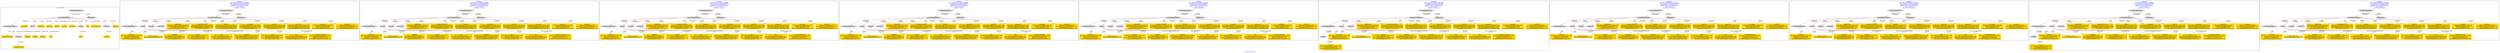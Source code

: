 digraph n0 {
fontcolor="blue"
remincross="true"
label="s04-ima-artworks.xml"
subgraph cluster_0 {
label="1-correct model"
n2[style="filled",color="white",fillcolor="lightgray",label="CulturalHeritageObject1"];
n3[shape="plaintext",style="filled",fillcolor="gold",label="relatedArtworksTitle"];
n4[style="filled",color="white",fillcolor="lightgray",label="Document2"];
n5[style="filled",color="white",fillcolor="lightgray",label="CulturalHeritageObject2"];
n6[shape="plaintext",style="filled",fillcolor="gold",label="creationDate"];
n7[style="filled",color="white",fillcolor="lightgray",label="Person1"];
n8[shape="plaintext",style="filled",fillcolor="gold",label="galleryLabel"];
n9[shape="plaintext",style="filled",fillcolor="gold",label="dimensions"];
n10[shape="plaintext",style="filled",fillcolor="gold",label="materials"];
n11[shape="plaintext",style="filled",fillcolor="gold",label="creditLine"];
n12[shape="plaintext",style="filled",fillcolor="gold",label="provenance"];
n13[style="filled",color="white",fillcolor="lightgray",label="Concept2"];
n14[shape="plaintext",style="filled",fillcolor="gold",label="title"];
n15[shape="plaintext",style="filled",fillcolor="gold",label="accessionNumber"];
n16[style="filled",color="white",fillcolor="lightgray",label="Document3"];
n17[shape="plaintext",style="filled",fillcolor="gold",label="nationality"];
n18[shape="plaintext",style="filled",fillcolor="gold",label="birthDate"];
n19[shape="plaintext",style="filled",fillcolor="gold",label="deathDate"];
n20[shape="plaintext",style="filled",fillcolor="gold",label="artist"];
n21[style="filled",color="white",fillcolor="lightgray",label="EuropeanaAggregation2"];
n22[style="filled",color="white",fillcolor="lightgray",label="WebResource2"];
n23[shape="plaintext",style="filled",fillcolor="gold",label="imageURL"];
n24[shape="plaintext",style="filled",fillcolor="gold",label="values"];
n25[shape="plaintext",style="filled",fillcolor="gold",label="relatedArtworksURL"];
n26[shape="plaintext",style="filled",fillcolor="gold",label="sourceURL"];
}
subgraph cluster_1 {
label="candidate 0\nlink coherence:0.9130434782608695\nnode coherence:0.9130434782608695\nconfidence:0.5011034796732275\nmapping score:0.5792254565662677\ncost:121.97379\n-precision:0.7-recall:0.67"
n28[style="filled",color="white",fillcolor="lightgray",label="CulturalHeritageObject1"];
n29[style="filled",color="white",fillcolor="lightgray",label="CulturalHeritageObject2"];
n30[style="filled",color="white",fillcolor="lightgray",label="Person2"];
n31[style="filled",color="white",fillcolor="lightgray",label="Concept1"];
n32[style="filled",color="white",fillcolor="lightgray",label="Document1"];
n33[style="filled",color="white",fillcolor="lightgray",label="EuropeanaAggregation1"];
n34[style="filled",color="white",fillcolor="lightgray",label="WebResource1"];
n35[shape="plaintext",style="filled",fillcolor="gold",label="title\n[Document,classLink,0.357]\n[Document,columnSubClassOfLink,0.338]\n[CulturalHeritageObject,description,0.173]\n[CulturalHeritageObject,title,0.132]"];
n36[shape="plaintext",style="filled",fillcolor="gold",label="deathDate\n[Person,dateOfDeath,0.495]\n[CulturalHeritageObject,created,0.342]\n[Person,biographicalInformation,0.115]\n[Person,dateOfBirth,0.047]"];
n37[shape="plaintext",style="filled",fillcolor="gold",label="values\n[CulturalHeritageObject,description,0.365]\n[Concept,prefLabel,0.246]\n[Document,columnSubClassOfLink,0.206]\n[Document,classLink,0.183]"];
n38[shape="plaintext",style="filled",fillcolor="gold",label="galleryLabel\n[CulturalHeritageObject,description,0.572]\n[Person,biographicalInformation,0.334]\n[Document,classLink,0.057]\n[CulturalHeritageObject,title,0.038]"];
n39[shape="plaintext",style="filled",fillcolor="gold",label="imageURL\n[WebResource,classLink,0.95]\n[Document,columnSubClassOfLink,0.032]\n[Document,classLink,0.017]\n[CulturalHeritageObject,provenance,0.001]"];
n40[shape="plaintext",style="filled",fillcolor="gold",label="relatedArtworksTitle\n[Document,columnSubClassOfLink,0.693]\n[CulturalHeritageObject,provenance,0.104]\n[CulturalHeritageObject,description,0.104]\n[Document,classLink,0.1]"];
n41[shape="plaintext",style="filled",fillcolor="gold",label="materials\n[CulturalHeritageObject,medium,0.875]\n[CulturalHeritageObject,description,0.119]\n[Person,biographicalInformation,0.006]\n[Document,columnSubClassOfLink,0.0]"];
n42[shape="plaintext",style="filled",fillcolor="gold",label="birthDate\n[CulturalHeritageObject,created,0.427]\n[Person,dateOfBirth,0.41]\n[CulturalHeritageObject,description,0.105]\n[Person,dateOfDeath,0.057]"];
n43[shape="plaintext",style="filled",fillcolor="gold",label="sourceURL\n[Document,columnSubClassOfLink,0.609]\n[Document,classLink,0.328]\n[WebResource,classLink,0.05]\n[CulturalHeritageObject,title,0.013]"];
n44[shape="plaintext",style="filled",fillcolor="gold",label="creationDate\n[CulturalHeritageObject,created,0.466]\n[CulturalHeritageObject,description,0.223]\n[Person,biographicalInformation,0.184]\n[Person,dateOfDeath,0.127]"];
n45[shape="plaintext",style="filled",fillcolor="gold",label="creditLine\n[CulturalHeritageObject,provenance,0.66]\n[CulturalHeritageObject,description,0.183]\n[Document,columnSubClassOfLink,0.08]\n[Document,classLink,0.077]"];
n46[shape="plaintext",style="filled",fillcolor="gold",label="provenance\n[CulturalHeritageObject,provenance,0.373]\n[CulturalHeritageObject,description,0.305]\n[Person,biographicalInformation,0.228]\n[CulturalHeritageObject,rightsHolder,0.094]"];
n47[shape="plaintext",style="filled",fillcolor="gold",label="artist\n[Document,classLink,0.334]\n[Document,columnSubClassOfLink,0.323]\n[Person,nameOfThePerson,0.246]\n[CulturalHeritageObject,title,0.097]"];
n48[shape="plaintext",style="filled",fillcolor="gold",label="nationality\n[Person,countryAssociatedWithThePerson,0.729]\n[CulturalHeritageObject,provenance,0.113]\n[CulturalHeritageObject,description,0.095]\n[Person,biographicalInformation,0.062]"];
n49[shape="plaintext",style="filled",fillcolor="gold",label="accessionNumber\n[CulturalHeritageObject,extent,1.0]"];
n50[shape="plaintext",style="filled",fillcolor="gold",label="dimensions\n[CulturalHeritageObject,extent,0.89]\n[Person,dateOfDeath,0.063]\n[Person,dateOfBirth,0.04]\n[CulturalHeritageObject,description,0.007]"];
n51[shape="plaintext",style="filled",fillcolor="gold",label="relatedArtworksURL\n[Document,columnSubClassOfLink,0.668]\n[Document,classLink,0.273]\n[WebResource,classLink,0.044]\n[CulturalHeritageObject,provenance,0.016]"];
}
subgraph cluster_2 {
label="candidate 1\nlink coherence:0.9130434782608695\nnode coherence:0.9130434782608695\nconfidence:0.5011034796732275\nmapping score:0.5792254565662677\ncost:121.97379\n-precision:0.7-recall:0.67"
n53[style="filled",color="white",fillcolor="lightgray",label="CulturalHeritageObject1"];
n54[style="filled",color="white",fillcolor="lightgray",label="CulturalHeritageObject2"];
n55[style="filled",color="white",fillcolor="lightgray",label="Person2"];
n56[style="filled",color="white",fillcolor="lightgray",label="Concept2"];
n57[style="filled",color="white",fillcolor="lightgray",label="Document1"];
n58[style="filled",color="white",fillcolor="lightgray",label="EuropeanaAggregation1"];
n59[style="filled",color="white",fillcolor="lightgray",label="WebResource1"];
n60[shape="plaintext",style="filled",fillcolor="gold",label="values\n[CulturalHeritageObject,description,0.365]\n[Concept,prefLabel,0.246]\n[Document,columnSubClassOfLink,0.206]\n[Document,classLink,0.183]"];
n61[shape="plaintext",style="filled",fillcolor="gold",label="title\n[Document,classLink,0.357]\n[Document,columnSubClassOfLink,0.338]\n[CulturalHeritageObject,description,0.173]\n[CulturalHeritageObject,title,0.132]"];
n62[shape="plaintext",style="filled",fillcolor="gold",label="deathDate\n[Person,dateOfDeath,0.495]\n[CulturalHeritageObject,created,0.342]\n[Person,biographicalInformation,0.115]\n[Person,dateOfBirth,0.047]"];
n63[shape="plaintext",style="filled",fillcolor="gold",label="galleryLabel\n[CulturalHeritageObject,description,0.572]\n[Person,biographicalInformation,0.334]\n[Document,classLink,0.057]\n[CulturalHeritageObject,title,0.038]"];
n64[shape="plaintext",style="filled",fillcolor="gold",label="imageURL\n[WebResource,classLink,0.95]\n[Document,columnSubClassOfLink,0.032]\n[Document,classLink,0.017]\n[CulturalHeritageObject,provenance,0.001]"];
n65[shape="plaintext",style="filled",fillcolor="gold",label="relatedArtworksTitle\n[Document,columnSubClassOfLink,0.693]\n[CulturalHeritageObject,provenance,0.104]\n[CulturalHeritageObject,description,0.104]\n[Document,classLink,0.1]"];
n66[shape="plaintext",style="filled",fillcolor="gold",label="materials\n[CulturalHeritageObject,medium,0.875]\n[CulturalHeritageObject,description,0.119]\n[Person,biographicalInformation,0.006]\n[Document,columnSubClassOfLink,0.0]"];
n67[shape="plaintext",style="filled",fillcolor="gold",label="birthDate\n[CulturalHeritageObject,created,0.427]\n[Person,dateOfBirth,0.41]\n[CulturalHeritageObject,description,0.105]\n[Person,dateOfDeath,0.057]"];
n68[shape="plaintext",style="filled",fillcolor="gold",label="sourceURL\n[Document,columnSubClassOfLink,0.609]\n[Document,classLink,0.328]\n[WebResource,classLink,0.05]\n[CulturalHeritageObject,title,0.013]"];
n69[shape="plaintext",style="filled",fillcolor="gold",label="creationDate\n[CulturalHeritageObject,created,0.466]\n[CulturalHeritageObject,description,0.223]\n[Person,biographicalInformation,0.184]\n[Person,dateOfDeath,0.127]"];
n70[shape="plaintext",style="filled",fillcolor="gold",label="creditLine\n[CulturalHeritageObject,provenance,0.66]\n[CulturalHeritageObject,description,0.183]\n[Document,columnSubClassOfLink,0.08]\n[Document,classLink,0.077]"];
n71[shape="plaintext",style="filled",fillcolor="gold",label="provenance\n[CulturalHeritageObject,provenance,0.373]\n[CulturalHeritageObject,description,0.305]\n[Person,biographicalInformation,0.228]\n[CulturalHeritageObject,rightsHolder,0.094]"];
n72[shape="plaintext",style="filled",fillcolor="gold",label="artist\n[Document,classLink,0.334]\n[Document,columnSubClassOfLink,0.323]\n[Person,nameOfThePerson,0.246]\n[CulturalHeritageObject,title,0.097]"];
n73[shape="plaintext",style="filled",fillcolor="gold",label="nationality\n[Person,countryAssociatedWithThePerson,0.729]\n[CulturalHeritageObject,provenance,0.113]\n[CulturalHeritageObject,description,0.095]\n[Person,biographicalInformation,0.062]"];
n74[shape="plaintext",style="filled",fillcolor="gold",label="accessionNumber\n[CulturalHeritageObject,extent,1.0]"];
n75[shape="plaintext",style="filled",fillcolor="gold",label="dimensions\n[CulturalHeritageObject,extent,0.89]\n[Person,dateOfDeath,0.063]\n[Person,dateOfBirth,0.04]\n[CulturalHeritageObject,description,0.007]"];
n76[shape="plaintext",style="filled",fillcolor="gold",label="relatedArtworksURL\n[Document,columnSubClassOfLink,0.668]\n[Document,classLink,0.273]\n[WebResource,classLink,0.044]\n[CulturalHeritageObject,provenance,0.016]"];
}
subgraph cluster_3 {
label="candidate 2\nlink coherence:0.9130434782608695\nnode coherence:0.9130434782608695\nconfidence:0.5011034796732275\nmapping score:0.5792254565662677\ncost:121.97403\n-precision:0.7-recall:0.67"
n78[style="filled",color="white",fillcolor="lightgray",label="CulturalHeritageObject1"];
n79[style="filled",color="white",fillcolor="lightgray",label="CulturalHeritageObject2"];
n80[style="filled",color="white",fillcolor="lightgray",label="Person2"];
n81[style="filled",color="white",fillcolor="lightgray",label="Concept1"];
n82[style="filled",color="white",fillcolor="lightgray",label="Document1"];
n83[style="filled",color="white",fillcolor="lightgray",label="EuropeanaAggregation1"];
n84[style="filled",color="white",fillcolor="lightgray",label="WebResource2"];
n85[shape="plaintext",style="filled",fillcolor="gold",label="title\n[Document,classLink,0.357]\n[Document,columnSubClassOfLink,0.338]\n[CulturalHeritageObject,description,0.173]\n[CulturalHeritageObject,title,0.132]"];
n86[shape="plaintext",style="filled",fillcolor="gold",label="deathDate\n[Person,dateOfDeath,0.495]\n[CulturalHeritageObject,created,0.342]\n[Person,biographicalInformation,0.115]\n[Person,dateOfBirth,0.047]"];
n87[shape="plaintext",style="filled",fillcolor="gold",label="values\n[CulturalHeritageObject,description,0.365]\n[Concept,prefLabel,0.246]\n[Document,columnSubClassOfLink,0.206]\n[Document,classLink,0.183]"];
n88[shape="plaintext",style="filled",fillcolor="gold",label="galleryLabel\n[CulturalHeritageObject,description,0.572]\n[Person,biographicalInformation,0.334]\n[Document,classLink,0.057]\n[CulturalHeritageObject,title,0.038]"];
n89[shape="plaintext",style="filled",fillcolor="gold",label="relatedArtworksTitle\n[Document,columnSubClassOfLink,0.693]\n[CulturalHeritageObject,provenance,0.104]\n[CulturalHeritageObject,description,0.104]\n[Document,classLink,0.1]"];
n90[shape="plaintext",style="filled",fillcolor="gold",label="materials\n[CulturalHeritageObject,medium,0.875]\n[CulturalHeritageObject,description,0.119]\n[Person,biographicalInformation,0.006]\n[Document,columnSubClassOfLink,0.0]"];
n91[shape="plaintext",style="filled",fillcolor="gold",label="birthDate\n[CulturalHeritageObject,created,0.427]\n[Person,dateOfBirth,0.41]\n[CulturalHeritageObject,description,0.105]\n[Person,dateOfDeath,0.057]"];
n92[shape="plaintext",style="filled",fillcolor="gold",label="sourceURL\n[Document,columnSubClassOfLink,0.609]\n[Document,classLink,0.328]\n[WebResource,classLink,0.05]\n[CulturalHeritageObject,title,0.013]"];
n93[shape="plaintext",style="filled",fillcolor="gold",label="creationDate\n[CulturalHeritageObject,created,0.466]\n[CulturalHeritageObject,description,0.223]\n[Person,biographicalInformation,0.184]\n[Person,dateOfDeath,0.127]"];
n94[shape="plaintext",style="filled",fillcolor="gold",label="creditLine\n[CulturalHeritageObject,provenance,0.66]\n[CulturalHeritageObject,description,0.183]\n[Document,columnSubClassOfLink,0.08]\n[Document,classLink,0.077]"];
n95[shape="plaintext",style="filled",fillcolor="gold",label="provenance\n[CulturalHeritageObject,provenance,0.373]\n[CulturalHeritageObject,description,0.305]\n[Person,biographicalInformation,0.228]\n[CulturalHeritageObject,rightsHolder,0.094]"];
n96[shape="plaintext",style="filled",fillcolor="gold",label="artist\n[Document,classLink,0.334]\n[Document,columnSubClassOfLink,0.323]\n[Person,nameOfThePerson,0.246]\n[CulturalHeritageObject,title,0.097]"];
n97[shape="plaintext",style="filled",fillcolor="gold",label="nationality\n[Person,countryAssociatedWithThePerson,0.729]\n[CulturalHeritageObject,provenance,0.113]\n[CulturalHeritageObject,description,0.095]\n[Person,biographicalInformation,0.062]"];
n98[shape="plaintext",style="filled",fillcolor="gold",label="imageURL\n[WebResource,classLink,0.95]\n[Document,columnSubClassOfLink,0.032]\n[Document,classLink,0.017]\n[CulturalHeritageObject,provenance,0.001]"];
n99[shape="plaintext",style="filled",fillcolor="gold",label="accessionNumber\n[CulturalHeritageObject,extent,1.0]"];
n100[shape="plaintext",style="filled",fillcolor="gold",label="dimensions\n[CulturalHeritageObject,extent,0.89]\n[Person,dateOfDeath,0.063]\n[Person,dateOfBirth,0.04]\n[CulturalHeritageObject,description,0.007]"];
n101[shape="plaintext",style="filled",fillcolor="gold",label="relatedArtworksURL\n[Document,columnSubClassOfLink,0.668]\n[Document,classLink,0.273]\n[WebResource,classLink,0.044]\n[CulturalHeritageObject,provenance,0.016]"];
}
subgraph cluster_4 {
label="candidate 3\nlink coherence:0.9130434782608695\nnode coherence:0.9130434782608695\nconfidence:0.5011034796732275\nmapping score:0.5792254565662677\ncost:121.97403\n-precision:0.7-recall:0.67"
n103[style="filled",color="white",fillcolor="lightgray",label="CulturalHeritageObject1"];
n104[style="filled",color="white",fillcolor="lightgray",label="CulturalHeritageObject2"];
n105[style="filled",color="white",fillcolor="lightgray",label="Person2"];
n106[style="filled",color="white",fillcolor="lightgray",label="Concept2"];
n107[style="filled",color="white",fillcolor="lightgray",label="Document1"];
n108[style="filled",color="white",fillcolor="lightgray",label="EuropeanaAggregation1"];
n109[style="filled",color="white",fillcolor="lightgray",label="WebResource2"];
n110[shape="plaintext",style="filled",fillcolor="gold",label="values\n[CulturalHeritageObject,description,0.365]\n[Concept,prefLabel,0.246]\n[Document,columnSubClassOfLink,0.206]\n[Document,classLink,0.183]"];
n111[shape="plaintext",style="filled",fillcolor="gold",label="title\n[Document,classLink,0.357]\n[Document,columnSubClassOfLink,0.338]\n[CulturalHeritageObject,description,0.173]\n[CulturalHeritageObject,title,0.132]"];
n112[shape="plaintext",style="filled",fillcolor="gold",label="deathDate\n[Person,dateOfDeath,0.495]\n[CulturalHeritageObject,created,0.342]\n[Person,biographicalInformation,0.115]\n[Person,dateOfBirth,0.047]"];
n113[shape="plaintext",style="filled",fillcolor="gold",label="galleryLabel\n[CulturalHeritageObject,description,0.572]\n[Person,biographicalInformation,0.334]\n[Document,classLink,0.057]\n[CulturalHeritageObject,title,0.038]"];
n114[shape="plaintext",style="filled",fillcolor="gold",label="relatedArtworksTitle\n[Document,columnSubClassOfLink,0.693]\n[CulturalHeritageObject,provenance,0.104]\n[CulturalHeritageObject,description,0.104]\n[Document,classLink,0.1]"];
n115[shape="plaintext",style="filled",fillcolor="gold",label="materials\n[CulturalHeritageObject,medium,0.875]\n[CulturalHeritageObject,description,0.119]\n[Person,biographicalInformation,0.006]\n[Document,columnSubClassOfLink,0.0]"];
n116[shape="plaintext",style="filled",fillcolor="gold",label="birthDate\n[CulturalHeritageObject,created,0.427]\n[Person,dateOfBirth,0.41]\n[CulturalHeritageObject,description,0.105]\n[Person,dateOfDeath,0.057]"];
n117[shape="plaintext",style="filled",fillcolor="gold",label="sourceURL\n[Document,columnSubClassOfLink,0.609]\n[Document,classLink,0.328]\n[WebResource,classLink,0.05]\n[CulturalHeritageObject,title,0.013]"];
n118[shape="plaintext",style="filled",fillcolor="gold",label="creationDate\n[CulturalHeritageObject,created,0.466]\n[CulturalHeritageObject,description,0.223]\n[Person,biographicalInformation,0.184]\n[Person,dateOfDeath,0.127]"];
n119[shape="plaintext",style="filled",fillcolor="gold",label="creditLine\n[CulturalHeritageObject,provenance,0.66]\n[CulturalHeritageObject,description,0.183]\n[Document,columnSubClassOfLink,0.08]\n[Document,classLink,0.077]"];
n120[shape="plaintext",style="filled",fillcolor="gold",label="provenance\n[CulturalHeritageObject,provenance,0.373]\n[CulturalHeritageObject,description,0.305]\n[Person,biographicalInformation,0.228]\n[CulturalHeritageObject,rightsHolder,0.094]"];
n121[shape="plaintext",style="filled",fillcolor="gold",label="artist\n[Document,classLink,0.334]\n[Document,columnSubClassOfLink,0.323]\n[Person,nameOfThePerson,0.246]\n[CulturalHeritageObject,title,0.097]"];
n122[shape="plaintext",style="filled",fillcolor="gold",label="nationality\n[Person,countryAssociatedWithThePerson,0.729]\n[CulturalHeritageObject,provenance,0.113]\n[CulturalHeritageObject,description,0.095]\n[Person,biographicalInformation,0.062]"];
n123[shape="plaintext",style="filled",fillcolor="gold",label="imageURL\n[WebResource,classLink,0.95]\n[Document,columnSubClassOfLink,0.032]\n[Document,classLink,0.017]\n[CulturalHeritageObject,provenance,0.001]"];
n124[shape="plaintext",style="filled",fillcolor="gold",label="accessionNumber\n[CulturalHeritageObject,extent,1.0]"];
n125[shape="plaintext",style="filled",fillcolor="gold",label="dimensions\n[CulturalHeritageObject,extent,0.89]\n[Person,dateOfDeath,0.063]\n[Person,dateOfBirth,0.04]\n[CulturalHeritageObject,description,0.007]"];
n126[shape="plaintext",style="filled",fillcolor="gold",label="relatedArtworksURL\n[Document,columnSubClassOfLink,0.668]\n[Document,classLink,0.273]\n[WebResource,classLink,0.044]\n[CulturalHeritageObject,provenance,0.016]"];
}
subgraph cluster_5 {
label="candidate 4\nlink coherence:0.8695652173913043\nnode coherence:0.9130434782608695\nconfidence:0.5011034796732275\nmapping score:0.5792254565662677\ncost:121.96786\n-precision:0.65-recall:0.62"
n128[style="filled",color="white",fillcolor="lightgray",label="CulturalHeritageObject1"];
n129[style="filled",color="white",fillcolor="lightgray",label="CulturalHeritageObject2"];
n130[style="filled",color="white",fillcolor="lightgray",label="Person1"];
n131[style="filled",color="white",fillcolor="lightgray",label="Concept1"];
n132[style="filled",color="white",fillcolor="lightgray",label="Document1"];
n133[style="filled",color="white",fillcolor="lightgray",label="EuropeanaAggregation1"];
n134[style="filled",color="white",fillcolor="lightgray",label="WebResource1"];
n135[shape="plaintext",style="filled",fillcolor="gold",label="title\n[Document,classLink,0.357]\n[Document,columnSubClassOfLink,0.338]\n[CulturalHeritageObject,description,0.173]\n[CulturalHeritageObject,title,0.132]"];
n136[shape="plaintext",style="filled",fillcolor="gold",label="values\n[CulturalHeritageObject,description,0.365]\n[Concept,prefLabel,0.246]\n[Document,columnSubClassOfLink,0.206]\n[Document,classLink,0.183]"];
n137[shape="plaintext",style="filled",fillcolor="gold",label="birthDate\n[CulturalHeritageObject,created,0.427]\n[Person,dateOfBirth,0.41]\n[CulturalHeritageObject,description,0.105]\n[Person,dateOfDeath,0.057]"];
n138[shape="plaintext",style="filled",fillcolor="gold",label="deathDate\n[Person,dateOfDeath,0.495]\n[CulturalHeritageObject,created,0.342]\n[Person,biographicalInformation,0.115]\n[Person,dateOfBirth,0.047]"];
n139[shape="plaintext",style="filled",fillcolor="gold",label="galleryLabel\n[CulturalHeritageObject,description,0.572]\n[Person,biographicalInformation,0.334]\n[Document,classLink,0.057]\n[CulturalHeritageObject,title,0.038]"];
n140[shape="plaintext",style="filled",fillcolor="gold",label="nationality\n[Person,countryAssociatedWithThePerson,0.729]\n[CulturalHeritageObject,provenance,0.113]\n[CulturalHeritageObject,description,0.095]\n[Person,biographicalInformation,0.062]"];
n141[shape="plaintext",style="filled",fillcolor="gold",label="imageURL\n[WebResource,classLink,0.95]\n[Document,columnSubClassOfLink,0.032]\n[Document,classLink,0.017]\n[CulturalHeritageObject,provenance,0.001]"];
n142[shape="plaintext",style="filled",fillcolor="gold",label="relatedArtworksTitle\n[Document,columnSubClassOfLink,0.693]\n[CulturalHeritageObject,provenance,0.104]\n[CulturalHeritageObject,description,0.104]\n[Document,classLink,0.1]"];
n143[shape="plaintext",style="filled",fillcolor="gold",label="materials\n[CulturalHeritageObject,medium,0.875]\n[CulturalHeritageObject,description,0.119]\n[Person,biographicalInformation,0.006]\n[Document,columnSubClassOfLink,0.0]"];
n144[shape="plaintext",style="filled",fillcolor="gold",label="artist\n[Document,classLink,0.334]\n[Document,columnSubClassOfLink,0.323]\n[Person,nameOfThePerson,0.246]\n[CulturalHeritageObject,title,0.097]"];
n145[shape="plaintext",style="filled",fillcolor="gold",label="sourceURL\n[Document,columnSubClassOfLink,0.609]\n[Document,classLink,0.328]\n[WebResource,classLink,0.05]\n[CulturalHeritageObject,title,0.013]"];
n146[shape="plaintext",style="filled",fillcolor="gold",label="creationDate\n[CulturalHeritageObject,created,0.466]\n[CulturalHeritageObject,description,0.223]\n[Person,biographicalInformation,0.184]\n[Person,dateOfDeath,0.127]"];
n147[shape="plaintext",style="filled",fillcolor="gold",label="creditLine\n[CulturalHeritageObject,provenance,0.66]\n[CulturalHeritageObject,description,0.183]\n[Document,columnSubClassOfLink,0.08]\n[Document,classLink,0.077]"];
n148[shape="plaintext",style="filled",fillcolor="gold",label="provenance\n[CulturalHeritageObject,provenance,0.373]\n[CulturalHeritageObject,description,0.305]\n[Person,biographicalInformation,0.228]\n[CulturalHeritageObject,rightsHolder,0.094]"];
n149[shape="plaintext",style="filled",fillcolor="gold",label="accessionNumber\n[CulturalHeritageObject,extent,1.0]"];
n150[shape="plaintext",style="filled",fillcolor="gold",label="dimensions\n[CulturalHeritageObject,extent,0.89]\n[Person,dateOfDeath,0.063]\n[Person,dateOfBirth,0.04]\n[CulturalHeritageObject,description,0.007]"];
n151[shape="plaintext",style="filled",fillcolor="gold",label="relatedArtworksURL\n[Document,columnSubClassOfLink,0.668]\n[Document,classLink,0.273]\n[WebResource,classLink,0.044]\n[CulturalHeritageObject,provenance,0.016]"];
}
subgraph cluster_6 {
label="candidate 5\nlink coherence:0.8695652173913043\nnode coherence:0.9130434782608695\nconfidence:0.5011034796732275\nmapping score:0.5792254565662677\ncost:121.96787\n-precision:0.65-recall:0.62"
n153[style="filled",color="white",fillcolor="lightgray",label="CulturalHeritageObject1"];
n154[style="filled",color="white",fillcolor="lightgray",label="CulturalHeritageObject2"];
n155[style="filled",color="white",fillcolor="lightgray",label="Person1"];
n156[style="filled",color="white",fillcolor="lightgray",label="Document1"];
n157[style="filled",color="white",fillcolor="lightgray",label="Concept1"];
n158[style="filled",color="white",fillcolor="lightgray",label="EuropeanaAggregation1"];
n159[style="filled",color="white",fillcolor="lightgray",label="WebResource1"];
n160[shape="plaintext",style="filled",fillcolor="gold",label="title\n[Document,classLink,0.357]\n[Document,columnSubClassOfLink,0.338]\n[CulturalHeritageObject,description,0.173]\n[CulturalHeritageObject,title,0.132]"];
n161[shape="plaintext",style="filled",fillcolor="gold",label="values\n[CulturalHeritageObject,description,0.365]\n[Concept,prefLabel,0.246]\n[Document,columnSubClassOfLink,0.206]\n[Document,classLink,0.183]"];
n162[shape="plaintext",style="filled",fillcolor="gold",label="birthDate\n[CulturalHeritageObject,created,0.427]\n[Person,dateOfBirth,0.41]\n[CulturalHeritageObject,description,0.105]\n[Person,dateOfDeath,0.057]"];
n163[shape="plaintext",style="filled",fillcolor="gold",label="deathDate\n[Person,dateOfDeath,0.495]\n[CulturalHeritageObject,created,0.342]\n[Person,biographicalInformation,0.115]\n[Person,dateOfBirth,0.047]"];
n164[shape="plaintext",style="filled",fillcolor="gold",label="galleryLabel\n[CulturalHeritageObject,description,0.572]\n[Person,biographicalInformation,0.334]\n[Document,classLink,0.057]\n[CulturalHeritageObject,title,0.038]"];
n165[shape="plaintext",style="filled",fillcolor="gold",label="nationality\n[Person,countryAssociatedWithThePerson,0.729]\n[CulturalHeritageObject,provenance,0.113]\n[CulturalHeritageObject,description,0.095]\n[Person,biographicalInformation,0.062]"];
n166[shape="plaintext",style="filled",fillcolor="gold",label="imageURL\n[WebResource,classLink,0.95]\n[Document,columnSubClassOfLink,0.032]\n[Document,classLink,0.017]\n[CulturalHeritageObject,provenance,0.001]"];
n167[shape="plaintext",style="filled",fillcolor="gold",label="relatedArtworksTitle\n[Document,columnSubClassOfLink,0.693]\n[CulturalHeritageObject,provenance,0.104]\n[CulturalHeritageObject,description,0.104]\n[Document,classLink,0.1]"];
n168[shape="plaintext",style="filled",fillcolor="gold",label="materials\n[CulturalHeritageObject,medium,0.875]\n[CulturalHeritageObject,description,0.119]\n[Person,biographicalInformation,0.006]\n[Document,columnSubClassOfLink,0.0]"];
n169[shape="plaintext",style="filled",fillcolor="gold",label="artist\n[Document,classLink,0.334]\n[Document,columnSubClassOfLink,0.323]\n[Person,nameOfThePerson,0.246]\n[CulturalHeritageObject,title,0.097]"];
n170[shape="plaintext",style="filled",fillcolor="gold",label="sourceURL\n[Document,columnSubClassOfLink,0.609]\n[Document,classLink,0.328]\n[WebResource,classLink,0.05]\n[CulturalHeritageObject,title,0.013]"];
n171[shape="plaintext",style="filled",fillcolor="gold",label="creationDate\n[CulturalHeritageObject,created,0.466]\n[CulturalHeritageObject,description,0.223]\n[Person,biographicalInformation,0.184]\n[Person,dateOfDeath,0.127]"];
n172[shape="plaintext",style="filled",fillcolor="gold",label="creditLine\n[CulturalHeritageObject,provenance,0.66]\n[CulturalHeritageObject,description,0.183]\n[Document,columnSubClassOfLink,0.08]\n[Document,classLink,0.077]"];
n173[shape="plaintext",style="filled",fillcolor="gold",label="provenance\n[CulturalHeritageObject,provenance,0.373]\n[CulturalHeritageObject,description,0.305]\n[Person,biographicalInformation,0.228]\n[CulturalHeritageObject,rightsHolder,0.094]"];
n174[shape="plaintext",style="filled",fillcolor="gold",label="accessionNumber\n[CulturalHeritageObject,extent,1.0]"];
n175[shape="plaintext",style="filled",fillcolor="gold",label="dimensions\n[CulturalHeritageObject,extent,0.89]\n[Person,dateOfDeath,0.063]\n[Person,dateOfBirth,0.04]\n[CulturalHeritageObject,description,0.007]"];
n176[shape="plaintext",style="filled",fillcolor="gold",label="relatedArtworksURL\n[Document,columnSubClassOfLink,0.668]\n[Document,classLink,0.273]\n[WebResource,classLink,0.044]\n[CulturalHeritageObject,provenance,0.016]"];
}
subgraph cluster_7 {
label="candidate 6\nlink coherence:0.8695652173913043\nnode coherence:0.9130434782608695\nconfidence:0.5011034796732275\nmapping score:0.5792254565662677\ncost:121.96787\n-precision:0.65-recall:0.62"
n178[style="filled",color="white",fillcolor="lightgray",label="CulturalHeritageObject1"];
n179[style="filled",color="white",fillcolor="lightgray",label="CulturalHeritageObject2"];
n180[style="filled",color="white",fillcolor="lightgray",label="Person1"];
n181[style="filled",color="white",fillcolor="lightgray",label="Concept2"];
n182[style="filled",color="white",fillcolor="lightgray",label="Document1"];
n183[style="filled",color="white",fillcolor="lightgray",label="EuropeanaAggregation1"];
n184[style="filled",color="white",fillcolor="lightgray",label="WebResource1"];
n185[shape="plaintext",style="filled",fillcolor="gold",label="values\n[CulturalHeritageObject,description,0.365]\n[Concept,prefLabel,0.246]\n[Document,columnSubClassOfLink,0.206]\n[Document,classLink,0.183]"];
n186[shape="plaintext",style="filled",fillcolor="gold",label="title\n[Document,classLink,0.357]\n[Document,columnSubClassOfLink,0.338]\n[CulturalHeritageObject,description,0.173]\n[CulturalHeritageObject,title,0.132]"];
n187[shape="plaintext",style="filled",fillcolor="gold",label="birthDate\n[CulturalHeritageObject,created,0.427]\n[Person,dateOfBirth,0.41]\n[CulturalHeritageObject,description,0.105]\n[Person,dateOfDeath,0.057]"];
n188[shape="plaintext",style="filled",fillcolor="gold",label="deathDate\n[Person,dateOfDeath,0.495]\n[CulturalHeritageObject,created,0.342]\n[Person,biographicalInformation,0.115]\n[Person,dateOfBirth,0.047]"];
n189[shape="plaintext",style="filled",fillcolor="gold",label="galleryLabel\n[CulturalHeritageObject,description,0.572]\n[Person,biographicalInformation,0.334]\n[Document,classLink,0.057]\n[CulturalHeritageObject,title,0.038]"];
n190[shape="plaintext",style="filled",fillcolor="gold",label="nationality\n[Person,countryAssociatedWithThePerson,0.729]\n[CulturalHeritageObject,provenance,0.113]\n[CulturalHeritageObject,description,0.095]\n[Person,biographicalInformation,0.062]"];
n191[shape="plaintext",style="filled",fillcolor="gold",label="imageURL\n[WebResource,classLink,0.95]\n[Document,columnSubClassOfLink,0.032]\n[Document,classLink,0.017]\n[CulturalHeritageObject,provenance,0.001]"];
n192[shape="plaintext",style="filled",fillcolor="gold",label="relatedArtworksTitle\n[Document,columnSubClassOfLink,0.693]\n[CulturalHeritageObject,provenance,0.104]\n[CulturalHeritageObject,description,0.104]\n[Document,classLink,0.1]"];
n193[shape="plaintext",style="filled",fillcolor="gold",label="materials\n[CulturalHeritageObject,medium,0.875]\n[CulturalHeritageObject,description,0.119]\n[Person,biographicalInformation,0.006]\n[Document,columnSubClassOfLink,0.0]"];
n194[shape="plaintext",style="filled",fillcolor="gold",label="artist\n[Document,classLink,0.334]\n[Document,columnSubClassOfLink,0.323]\n[Person,nameOfThePerson,0.246]\n[CulturalHeritageObject,title,0.097]"];
n195[shape="plaintext",style="filled",fillcolor="gold",label="sourceURL\n[Document,columnSubClassOfLink,0.609]\n[Document,classLink,0.328]\n[WebResource,classLink,0.05]\n[CulturalHeritageObject,title,0.013]"];
n196[shape="plaintext",style="filled",fillcolor="gold",label="creationDate\n[CulturalHeritageObject,created,0.466]\n[CulturalHeritageObject,description,0.223]\n[Person,biographicalInformation,0.184]\n[Person,dateOfDeath,0.127]"];
n197[shape="plaintext",style="filled",fillcolor="gold",label="creditLine\n[CulturalHeritageObject,provenance,0.66]\n[CulturalHeritageObject,description,0.183]\n[Document,columnSubClassOfLink,0.08]\n[Document,classLink,0.077]"];
n198[shape="plaintext",style="filled",fillcolor="gold",label="provenance\n[CulturalHeritageObject,provenance,0.373]\n[CulturalHeritageObject,description,0.305]\n[Person,biographicalInformation,0.228]\n[CulturalHeritageObject,rightsHolder,0.094]"];
n199[shape="plaintext",style="filled",fillcolor="gold",label="accessionNumber\n[CulturalHeritageObject,extent,1.0]"];
n200[shape="plaintext",style="filled",fillcolor="gold",label="dimensions\n[CulturalHeritageObject,extent,0.89]\n[Person,dateOfDeath,0.063]\n[Person,dateOfBirth,0.04]\n[CulturalHeritageObject,description,0.007]"];
n201[shape="plaintext",style="filled",fillcolor="gold",label="relatedArtworksURL\n[Document,columnSubClassOfLink,0.668]\n[Document,classLink,0.273]\n[WebResource,classLink,0.044]\n[CulturalHeritageObject,provenance,0.016]"];
}
subgraph cluster_8 {
label="candidate 7\nlink coherence:0.8695652173913043\nnode coherence:0.9130434782608695\nconfidence:0.5011034796732275\nmapping score:0.5792254565662677\ncost:121.96792\n-precision:0.65-recall:0.62"
n203[style="filled",color="white",fillcolor="lightgray",label="CulturalHeritageObject1"];
n204[style="filled",color="white",fillcolor="lightgray",label="CulturalHeritageObject2"];
n205[style="filled",color="white",fillcolor="lightgray",label="Person2"];
n206[style="filled",color="white",fillcolor="lightgray",label="Concept1"];
n207[style="filled",color="white",fillcolor="lightgray",label="Document1"];
n208[style="filled",color="white",fillcolor="lightgray",label="EuropeanaAggregation1"];
n209[style="filled",color="white",fillcolor="lightgray",label="WebResource1"];
n210[shape="plaintext",style="filled",fillcolor="gold",label="title\n[Document,classLink,0.357]\n[Document,columnSubClassOfLink,0.338]\n[CulturalHeritageObject,description,0.173]\n[CulturalHeritageObject,title,0.132]"];
n211[shape="plaintext",style="filled",fillcolor="gold",label="deathDate\n[Person,dateOfDeath,0.495]\n[CulturalHeritageObject,created,0.342]\n[Person,biographicalInformation,0.115]\n[Person,dateOfBirth,0.047]"];
n212[shape="plaintext",style="filled",fillcolor="gold",label="values\n[CulturalHeritageObject,description,0.365]\n[Concept,prefLabel,0.246]\n[Document,columnSubClassOfLink,0.206]\n[Document,classLink,0.183]"];
n213[shape="plaintext",style="filled",fillcolor="gold",label="galleryLabel\n[CulturalHeritageObject,description,0.572]\n[Person,biographicalInformation,0.334]\n[Document,classLink,0.057]\n[CulturalHeritageObject,title,0.038]"];
n214[shape="plaintext",style="filled",fillcolor="gold",label="imageURL\n[WebResource,classLink,0.95]\n[Document,columnSubClassOfLink,0.032]\n[Document,classLink,0.017]\n[CulturalHeritageObject,provenance,0.001]"];
n215[shape="plaintext",style="filled",fillcolor="gold",label="relatedArtworksTitle\n[Document,columnSubClassOfLink,0.693]\n[CulturalHeritageObject,provenance,0.104]\n[CulturalHeritageObject,description,0.104]\n[Document,classLink,0.1]"];
n216[shape="plaintext",style="filled",fillcolor="gold",label="materials\n[CulturalHeritageObject,medium,0.875]\n[CulturalHeritageObject,description,0.119]\n[Person,biographicalInformation,0.006]\n[Document,columnSubClassOfLink,0.0]"];
n217[shape="plaintext",style="filled",fillcolor="gold",label="birthDate\n[CulturalHeritageObject,created,0.427]\n[Person,dateOfBirth,0.41]\n[CulturalHeritageObject,description,0.105]\n[Person,dateOfDeath,0.057]"];
n218[shape="plaintext",style="filled",fillcolor="gold",label="sourceURL\n[Document,columnSubClassOfLink,0.609]\n[Document,classLink,0.328]\n[WebResource,classLink,0.05]\n[CulturalHeritageObject,title,0.013]"];
n219[shape="plaintext",style="filled",fillcolor="gold",label="creationDate\n[CulturalHeritageObject,created,0.466]\n[CulturalHeritageObject,description,0.223]\n[Person,biographicalInformation,0.184]\n[Person,dateOfDeath,0.127]"];
n220[shape="plaintext",style="filled",fillcolor="gold",label="creditLine\n[CulturalHeritageObject,provenance,0.66]\n[CulturalHeritageObject,description,0.183]\n[Document,columnSubClassOfLink,0.08]\n[Document,classLink,0.077]"];
n221[shape="plaintext",style="filled",fillcolor="gold",label="provenance\n[CulturalHeritageObject,provenance,0.373]\n[CulturalHeritageObject,description,0.305]\n[Person,biographicalInformation,0.228]\n[CulturalHeritageObject,rightsHolder,0.094]"];
n222[shape="plaintext",style="filled",fillcolor="gold",label="artist\n[Document,classLink,0.334]\n[Document,columnSubClassOfLink,0.323]\n[Person,nameOfThePerson,0.246]\n[CulturalHeritageObject,title,0.097]"];
n223[shape="plaintext",style="filled",fillcolor="gold",label="nationality\n[Person,countryAssociatedWithThePerson,0.729]\n[CulturalHeritageObject,provenance,0.113]\n[CulturalHeritageObject,description,0.095]\n[Person,biographicalInformation,0.062]"];
n224[shape="plaintext",style="filled",fillcolor="gold",label="accessionNumber\n[CulturalHeritageObject,extent,1.0]"];
n225[shape="plaintext",style="filled",fillcolor="gold",label="dimensions\n[CulturalHeritageObject,extent,0.89]\n[Person,dateOfDeath,0.063]\n[Person,dateOfBirth,0.04]\n[CulturalHeritageObject,description,0.007]"];
n226[shape="plaintext",style="filled",fillcolor="gold",label="relatedArtworksURL\n[Document,columnSubClassOfLink,0.668]\n[Document,classLink,0.273]\n[WebResource,classLink,0.044]\n[CulturalHeritageObject,provenance,0.016]"];
}
subgraph cluster_9 {
label="candidate 8\nlink coherence:0.8695652173913043\nnode coherence:0.9130434782608695\nconfidence:0.5011034796732275\nmapping score:0.5792254565662677\ncost:121.96793\n-precision:0.65-recall:0.62"
n228[style="filled",color="white",fillcolor="lightgray",label="CulturalHeritageObject1"];
n229[style="filled",color="white",fillcolor="lightgray",label="CulturalHeritageObject2"];
n230[style="filled",color="white",fillcolor="lightgray",label="Person2"];
n231[style="filled",color="white",fillcolor="lightgray",label="Document1"];
n232[style="filled",color="white",fillcolor="lightgray",label="Concept1"];
n233[style="filled",color="white",fillcolor="lightgray",label="EuropeanaAggregation1"];
n234[style="filled",color="white",fillcolor="lightgray",label="WebResource1"];
n235[shape="plaintext",style="filled",fillcolor="gold",label="title\n[Document,classLink,0.357]\n[Document,columnSubClassOfLink,0.338]\n[CulturalHeritageObject,description,0.173]\n[CulturalHeritageObject,title,0.132]"];
n236[shape="plaintext",style="filled",fillcolor="gold",label="deathDate\n[Person,dateOfDeath,0.495]\n[CulturalHeritageObject,created,0.342]\n[Person,biographicalInformation,0.115]\n[Person,dateOfBirth,0.047]"];
n237[shape="plaintext",style="filled",fillcolor="gold",label="values\n[CulturalHeritageObject,description,0.365]\n[Concept,prefLabel,0.246]\n[Document,columnSubClassOfLink,0.206]\n[Document,classLink,0.183]"];
n238[shape="plaintext",style="filled",fillcolor="gold",label="galleryLabel\n[CulturalHeritageObject,description,0.572]\n[Person,biographicalInformation,0.334]\n[Document,classLink,0.057]\n[CulturalHeritageObject,title,0.038]"];
n239[shape="plaintext",style="filled",fillcolor="gold",label="imageURL\n[WebResource,classLink,0.95]\n[Document,columnSubClassOfLink,0.032]\n[Document,classLink,0.017]\n[CulturalHeritageObject,provenance,0.001]"];
n240[shape="plaintext",style="filled",fillcolor="gold",label="relatedArtworksTitle\n[Document,columnSubClassOfLink,0.693]\n[CulturalHeritageObject,provenance,0.104]\n[CulturalHeritageObject,description,0.104]\n[Document,classLink,0.1]"];
n241[shape="plaintext",style="filled",fillcolor="gold",label="materials\n[CulturalHeritageObject,medium,0.875]\n[CulturalHeritageObject,description,0.119]\n[Person,biographicalInformation,0.006]\n[Document,columnSubClassOfLink,0.0]"];
n242[shape="plaintext",style="filled",fillcolor="gold",label="birthDate\n[CulturalHeritageObject,created,0.427]\n[Person,dateOfBirth,0.41]\n[CulturalHeritageObject,description,0.105]\n[Person,dateOfDeath,0.057]"];
n243[shape="plaintext",style="filled",fillcolor="gold",label="sourceURL\n[Document,columnSubClassOfLink,0.609]\n[Document,classLink,0.328]\n[WebResource,classLink,0.05]\n[CulturalHeritageObject,title,0.013]"];
n244[shape="plaintext",style="filled",fillcolor="gold",label="creationDate\n[CulturalHeritageObject,created,0.466]\n[CulturalHeritageObject,description,0.223]\n[Person,biographicalInformation,0.184]\n[Person,dateOfDeath,0.127]"];
n245[shape="plaintext",style="filled",fillcolor="gold",label="creditLine\n[CulturalHeritageObject,provenance,0.66]\n[CulturalHeritageObject,description,0.183]\n[Document,columnSubClassOfLink,0.08]\n[Document,classLink,0.077]"];
n246[shape="plaintext",style="filled",fillcolor="gold",label="provenance\n[CulturalHeritageObject,provenance,0.373]\n[CulturalHeritageObject,description,0.305]\n[Person,biographicalInformation,0.228]\n[CulturalHeritageObject,rightsHolder,0.094]"];
n247[shape="plaintext",style="filled",fillcolor="gold",label="artist\n[Document,classLink,0.334]\n[Document,columnSubClassOfLink,0.323]\n[Person,nameOfThePerson,0.246]\n[CulturalHeritageObject,title,0.097]"];
n248[shape="plaintext",style="filled",fillcolor="gold",label="nationality\n[Person,countryAssociatedWithThePerson,0.729]\n[CulturalHeritageObject,provenance,0.113]\n[CulturalHeritageObject,description,0.095]\n[Person,biographicalInformation,0.062]"];
n249[shape="plaintext",style="filled",fillcolor="gold",label="accessionNumber\n[CulturalHeritageObject,extent,1.0]"];
n250[shape="plaintext",style="filled",fillcolor="gold",label="dimensions\n[CulturalHeritageObject,extent,0.89]\n[Person,dateOfDeath,0.063]\n[Person,dateOfBirth,0.04]\n[CulturalHeritageObject,description,0.007]"];
n251[shape="plaintext",style="filled",fillcolor="gold",label="relatedArtworksURL\n[Document,columnSubClassOfLink,0.668]\n[Document,classLink,0.273]\n[WebResource,classLink,0.044]\n[CulturalHeritageObject,provenance,0.016]"];
}
subgraph cluster_10 {
label="candidate 9\nlink coherence:0.8695652173913043\nnode coherence:0.9130434782608695\nconfidence:0.5011034796732275\nmapping score:0.5792254565662677\ncost:121.96793\n-precision:0.65-recall:0.62"
n253[style="filled",color="white",fillcolor="lightgray",label="CulturalHeritageObject1"];
n254[style="filled",color="white",fillcolor="lightgray",label="CulturalHeritageObject2"];
n255[style="filled",color="white",fillcolor="lightgray",label="Person2"];
n256[style="filled",color="white",fillcolor="lightgray",label="Concept2"];
n257[style="filled",color="white",fillcolor="lightgray",label="Document1"];
n258[style="filled",color="white",fillcolor="lightgray",label="EuropeanaAggregation1"];
n259[style="filled",color="white",fillcolor="lightgray",label="WebResource1"];
n260[shape="plaintext",style="filled",fillcolor="gold",label="values\n[CulturalHeritageObject,description,0.365]\n[Concept,prefLabel,0.246]\n[Document,columnSubClassOfLink,0.206]\n[Document,classLink,0.183]"];
n261[shape="plaintext",style="filled",fillcolor="gold",label="title\n[Document,classLink,0.357]\n[Document,columnSubClassOfLink,0.338]\n[CulturalHeritageObject,description,0.173]\n[CulturalHeritageObject,title,0.132]"];
n262[shape="plaintext",style="filled",fillcolor="gold",label="deathDate\n[Person,dateOfDeath,0.495]\n[CulturalHeritageObject,created,0.342]\n[Person,biographicalInformation,0.115]\n[Person,dateOfBirth,0.047]"];
n263[shape="plaintext",style="filled",fillcolor="gold",label="galleryLabel\n[CulturalHeritageObject,description,0.572]\n[Person,biographicalInformation,0.334]\n[Document,classLink,0.057]\n[CulturalHeritageObject,title,0.038]"];
n264[shape="plaintext",style="filled",fillcolor="gold",label="imageURL\n[WebResource,classLink,0.95]\n[Document,columnSubClassOfLink,0.032]\n[Document,classLink,0.017]\n[CulturalHeritageObject,provenance,0.001]"];
n265[shape="plaintext",style="filled",fillcolor="gold",label="relatedArtworksTitle\n[Document,columnSubClassOfLink,0.693]\n[CulturalHeritageObject,provenance,0.104]\n[CulturalHeritageObject,description,0.104]\n[Document,classLink,0.1]"];
n266[shape="plaintext",style="filled",fillcolor="gold",label="materials\n[CulturalHeritageObject,medium,0.875]\n[CulturalHeritageObject,description,0.119]\n[Person,biographicalInformation,0.006]\n[Document,columnSubClassOfLink,0.0]"];
n267[shape="plaintext",style="filled",fillcolor="gold",label="birthDate\n[CulturalHeritageObject,created,0.427]\n[Person,dateOfBirth,0.41]\n[CulturalHeritageObject,description,0.105]\n[Person,dateOfDeath,0.057]"];
n268[shape="plaintext",style="filled",fillcolor="gold",label="sourceURL\n[Document,columnSubClassOfLink,0.609]\n[Document,classLink,0.328]\n[WebResource,classLink,0.05]\n[CulturalHeritageObject,title,0.013]"];
n269[shape="plaintext",style="filled",fillcolor="gold",label="creationDate\n[CulturalHeritageObject,created,0.466]\n[CulturalHeritageObject,description,0.223]\n[Person,biographicalInformation,0.184]\n[Person,dateOfDeath,0.127]"];
n270[shape="plaintext",style="filled",fillcolor="gold",label="creditLine\n[CulturalHeritageObject,provenance,0.66]\n[CulturalHeritageObject,description,0.183]\n[Document,columnSubClassOfLink,0.08]\n[Document,classLink,0.077]"];
n271[shape="plaintext",style="filled",fillcolor="gold",label="provenance\n[CulturalHeritageObject,provenance,0.373]\n[CulturalHeritageObject,description,0.305]\n[Person,biographicalInformation,0.228]\n[CulturalHeritageObject,rightsHolder,0.094]"];
n272[shape="plaintext",style="filled",fillcolor="gold",label="artist\n[Document,classLink,0.334]\n[Document,columnSubClassOfLink,0.323]\n[Person,nameOfThePerson,0.246]\n[CulturalHeritageObject,title,0.097]"];
n273[shape="plaintext",style="filled",fillcolor="gold",label="nationality\n[Person,countryAssociatedWithThePerson,0.729]\n[CulturalHeritageObject,provenance,0.113]\n[CulturalHeritageObject,description,0.095]\n[Person,biographicalInformation,0.062]"];
n274[shape="plaintext",style="filled",fillcolor="gold",label="accessionNumber\n[CulturalHeritageObject,extent,1.0]"];
n275[shape="plaintext",style="filled",fillcolor="gold",label="dimensions\n[CulturalHeritageObject,extent,0.89]\n[Person,dateOfDeath,0.063]\n[Person,dateOfBirth,0.04]\n[CulturalHeritageObject,description,0.007]"];
n276[shape="plaintext",style="filled",fillcolor="gold",label="relatedArtworksURL\n[Document,columnSubClassOfLink,0.668]\n[Document,classLink,0.273]\n[WebResource,classLink,0.044]\n[CulturalHeritageObject,provenance,0.016]"];
}
n2 -> n3[color="brown",fontcolor="black",label="title"]
n2 -> n4[color="brown",fontcolor="black",label="page"]
n5 -> n6[color="brown",fontcolor="black",label="created"]
n5 -> n7[color="brown",fontcolor="black",label="creator"]
n5 -> n8[color="brown",fontcolor="black",label="description"]
n5 -> n9[color="brown",fontcolor="black",label="extent"]
n5 -> n10[color="brown",fontcolor="black",label="medium"]
n5 -> n11[color="brown",fontcolor="black",label="provenance"]
n5 -> n12[color="brown",fontcolor="black",label="provenance"]
n5 -> n13[color="brown",fontcolor="black",label="subject"]
n5 -> n14[color="brown",fontcolor="black",label="title"]
n5 -> n15[color="brown",fontcolor="black",label="accessionNumber"]
n5 -> n2[color="brown",fontcolor="black",label="isRelatedTo"]
n5 -> n16[color="brown",fontcolor="black",label="page"]
n7 -> n17[color="brown",fontcolor="black",label="countryAssociatedWithThePerson"]
n7 -> n18[color="brown",fontcolor="black",label="dateOfBirth"]
n7 -> n19[color="brown",fontcolor="black",label="dateOfDeath"]
n7 -> n20[color="brown",fontcolor="black",label="nameOfThePerson"]
n21 -> n5[color="brown",fontcolor="black",label="aggregatedCHO"]
n21 -> n22[color="brown",fontcolor="black",label="hasView"]
n22 -> n23[color="brown",fontcolor="black",label="classLink"]
n13 -> n24[color="brown",fontcolor="black",label="prefLabel"]
n4 -> n25[color="brown",fontcolor="black",label="classLink"]
n16 -> n26[color="brown",fontcolor="black",label="classLink"]
n28 -> n29[color="brown",fontcolor="black",label="isRelatedTo\nw=0.99581"]
n28 -> n30[color="brown",fontcolor="black",label="creator\nw=0.99308"]
n28 -> n31[color="brown",fontcolor="black",label="subject\nw=0.99939"]
n28 -> n32[color="brown",fontcolor="black",label="page\nw=0.99753"]
n33 -> n28[color="brown",fontcolor="black",label="aggregatedCHO\nw=0.99417"]
n33 -> n34[color="brown",fontcolor="black",label="hasView\nw=0.99381"]
n32 -> n35[color="brown",fontcolor="black",label="classLink\nw=1.0"]
n30 -> n36[color="brown",fontcolor="black",label="dateOfDeath\nw=1.0"]
n31 -> n37[color="brown",fontcolor="black",label="prefLabel\nw=1.0"]
n28 -> n38[color="brown",fontcolor="black",label="title\nw=1.0"]
n34 -> n39[color="brown",fontcolor="black",label="classLink\nw=1.0"]
n28 -> n40[color="brown",fontcolor="black",label="description\nw=1.0"]
n28 -> n41[color="brown",fontcolor="black",label="medium\nw=1.0"]
n30 -> n42[color="brown",fontcolor="black",label="dateOfBirth\nw=1.0"]
n29 -> n43[color="brown",fontcolor="black",label="title\nw=1.0"]
n28 -> n44[color="brown",fontcolor="black",label="created\nw=1.0"]
n28 -> n45[color="brown",fontcolor="black",label="provenance\nw=1.0"]
n28 -> n46[color="brown",fontcolor="black",label="provenance\nw=1.0"]
n30 -> n47[color="brown",fontcolor="black",label="nameOfThePerson\nw=1.0"]
n30 -> n48[color="brown",fontcolor="black",label="countryAssociatedWithThePerson\nw=1.0"]
n29 -> n49[color="brown",fontcolor="black",label="extent\nw=1.0"]
n28 -> n50[color="brown",fontcolor="black",label="extent\nw=1.0"]
n32 -> n51[color="brown",fontcolor="black",label="columnSubClassOfLink\nw=100.0"]
n53 -> n54[color="brown",fontcolor="black",label="isRelatedTo\nw=0.99581"]
n53 -> n55[color="brown",fontcolor="black",label="creator\nw=0.99308"]
n53 -> n56[color="brown",fontcolor="black",label="subject\nw=0.99939"]
n53 -> n57[color="brown",fontcolor="black",label="page\nw=0.99753"]
n58 -> n53[color="brown",fontcolor="black",label="aggregatedCHO\nw=0.99417"]
n58 -> n59[color="brown",fontcolor="black",label="hasView\nw=0.99381"]
n56 -> n60[color="brown",fontcolor="black",label="prefLabel\nw=1.0"]
n57 -> n61[color="brown",fontcolor="black",label="classLink\nw=1.0"]
n55 -> n62[color="brown",fontcolor="black",label="dateOfDeath\nw=1.0"]
n53 -> n63[color="brown",fontcolor="black",label="title\nw=1.0"]
n59 -> n64[color="brown",fontcolor="black",label="classLink\nw=1.0"]
n53 -> n65[color="brown",fontcolor="black",label="description\nw=1.0"]
n53 -> n66[color="brown",fontcolor="black",label="medium\nw=1.0"]
n55 -> n67[color="brown",fontcolor="black",label="dateOfBirth\nw=1.0"]
n54 -> n68[color="brown",fontcolor="black",label="title\nw=1.0"]
n53 -> n69[color="brown",fontcolor="black",label="created\nw=1.0"]
n53 -> n70[color="brown",fontcolor="black",label="provenance\nw=1.0"]
n53 -> n71[color="brown",fontcolor="black",label="provenance\nw=1.0"]
n55 -> n72[color="brown",fontcolor="black",label="nameOfThePerson\nw=1.0"]
n55 -> n73[color="brown",fontcolor="black",label="countryAssociatedWithThePerson\nw=1.0"]
n54 -> n74[color="brown",fontcolor="black",label="extent\nw=1.0"]
n53 -> n75[color="brown",fontcolor="black",label="extent\nw=1.0"]
n57 -> n76[color="brown",fontcolor="black",label="columnSubClassOfLink\nw=100.0"]
n78 -> n79[color="brown",fontcolor="black",label="isRelatedTo\nw=0.99581"]
n78 -> n80[color="brown",fontcolor="black",label="creator\nw=0.99308"]
n78 -> n81[color="brown",fontcolor="black",label="subject\nw=0.99939"]
n78 -> n82[color="brown",fontcolor="black",label="page\nw=0.99753"]
n83 -> n78[color="brown",fontcolor="black",label="aggregatedCHO\nw=0.99417"]
n83 -> n84[color="brown",fontcolor="black",label="hasView\nw=0.99405"]
n82 -> n85[color="brown",fontcolor="black",label="classLink\nw=1.0"]
n80 -> n86[color="brown",fontcolor="black",label="dateOfDeath\nw=1.0"]
n81 -> n87[color="brown",fontcolor="black",label="prefLabel\nw=1.0"]
n78 -> n88[color="brown",fontcolor="black",label="title\nw=1.0"]
n78 -> n89[color="brown",fontcolor="black",label="description\nw=1.0"]
n78 -> n90[color="brown",fontcolor="black",label="medium\nw=1.0"]
n80 -> n91[color="brown",fontcolor="black",label="dateOfBirth\nw=1.0"]
n79 -> n92[color="brown",fontcolor="black",label="title\nw=1.0"]
n78 -> n93[color="brown",fontcolor="black",label="created\nw=1.0"]
n78 -> n94[color="brown",fontcolor="black",label="provenance\nw=1.0"]
n78 -> n95[color="brown",fontcolor="black",label="provenance\nw=1.0"]
n80 -> n96[color="brown",fontcolor="black",label="nameOfThePerson\nw=1.0"]
n80 -> n97[color="brown",fontcolor="black",label="countryAssociatedWithThePerson\nw=1.0"]
n84 -> n98[color="brown",fontcolor="black",label="classLink\nw=1.0"]
n79 -> n99[color="brown",fontcolor="black",label="extent\nw=1.0"]
n78 -> n100[color="brown",fontcolor="black",label="extent\nw=1.0"]
n82 -> n101[color="brown",fontcolor="black",label="columnSubClassOfLink\nw=100.0"]
n103 -> n104[color="brown",fontcolor="black",label="isRelatedTo\nw=0.99581"]
n103 -> n105[color="brown",fontcolor="black",label="creator\nw=0.99308"]
n103 -> n106[color="brown",fontcolor="black",label="subject\nw=0.99939"]
n103 -> n107[color="brown",fontcolor="black",label="page\nw=0.99753"]
n108 -> n103[color="brown",fontcolor="black",label="aggregatedCHO\nw=0.99417"]
n108 -> n109[color="brown",fontcolor="black",label="hasView\nw=0.99405"]
n106 -> n110[color="brown",fontcolor="black",label="prefLabel\nw=1.0"]
n107 -> n111[color="brown",fontcolor="black",label="classLink\nw=1.0"]
n105 -> n112[color="brown",fontcolor="black",label="dateOfDeath\nw=1.0"]
n103 -> n113[color="brown",fontcolor="black",label="title\nw=1.0"]
n103 -> n114[color="brown",fontcolor="black",label="description\nw=1.0"]
n103 -> n115[color="brown",fontcolor="black",label="medium\nw=1.0"]
n105 -> n116[color="brown",fontcolor="black",label="dateOfBirth\nw=1.0"]
n104 -> n117[color="brown",fontcolor="black",label="title\nw=1.0"]
n103 -> n118[color="brown",fontcolor="black",label="created\nw=1.0"]
n103 -> n119[color="brown",fontcolor="black",label="provenance\nw=1.0"]
n103 -> n120[color="brown",fontcolor="black",label="provenance\nw=1.0"]
n105 -> n121[color="brown",fontcolor="black",label="nameOfThePerson\nw=1.0"]
n105 -> n122[color="brown",fontcolor="black",label="countryAssociatedWithThePerson\nw=1.0"]
n109 -> n123[color="brown",fontcolor="black",label="classLink\nw=1.0"]
n104 -> n124[color="brown",fontcolor="black",label="extent\nw=1.0"]
n103 -> n125[color="brown",fontcolor="black",label="extent\nw=1.0"]
n107 -> n126[color="brown",fontcolor="black",label="columnSubClassOfLink\nw=100.0"]
n128 -> n129[color="brown",fontcolor="black",label="isRelatedTo\nw=0.99581"]
n128 -> n130[color="brown",fontcolor="black",label="creator\nw=0.99302"]
n128 -> n131[color="brown",fontcolor="black",label="hasType\nw=0.99352"]
n128 -> n132[color="brown",fontcolor="black",label="page\nw=0.99753"]
n133 -> n128[color="brown",fontcolor="black",label="aggregatedCHO\nw=0.99417"]
n133 -> n134[color="brown",fontcolor="black",label="hasView\nw=0.99381"]
n132 -> n135[color="brown",fontcolor="black",label="classLink\nw=1.0"]
n131 -> n136[color="brown",fontcolor="black",label="prefLabel\nw=1.0"]
n130 -> n137[color="brown",fontcolor="black",label="dateOfBirth\nw=1.0"]
n130 -> n138[color="brown",fontcolor="black",label="dateOfDeath\nw=1.0"]
n128 -> n139[color="brown",fontcolor="black",label="title\nw=1.0"]
n130 -> n140[color="brown",fontcolor="black",label="countryAssociatedWithThePerson\nw=1.0"]
n134 -> n141[color="brown",fontcolor="black",label="classLink\nw=1.0"]
n128 -> n142[color="brown",fontcolor="black",label="description\nw=1.0"]
n128 -> n143[color="brown",fontcolor="black",label="medium\nw=1.0"]
n130 -> n144[color="brown",fontcolor="black",label="nameOfThePerson\nw=1.0"]
n129 -> n145[color="brown",fontcolor="black",label="title\nw=1.0"]
n128 -> n146[color="brown",fontcolor="black",label="created\nw=1.0"]
n128 -> n147[color="brown",fontcolor="black",label="provenance\nw=1.0"]
n128 -> n148[color="brown",fontcolor="black",label="provenance\nw=1.0"]
n129 -> n149[color="brown",fontcolor="black",label="extent\nw=1.0"]
n128 -> n150[color="brown",fontcolor="black",label="extent\nw=1.0"]
n132 -> n151[color="brown",fontcolor="black",label="columnSubClassOfLink\nw=100.0"]
n153 -> n154[color="brown",fontcolor="black",label="isRelatedTo\nw=0.99581"]
n153 -> n155[color="brown",fontcolor="black",label="creator\nw=0.99302"]
n153 -> n156[color="brown",fontcolor="black",label="page\nw=0.99753"]
n154 -> n157[color="brown",fontcolor="black",label="hasType\nw=0.99353"]
n158 -> n153[color="brown",fontcolor="black",label="aggregatedCHO\nw=0.99417"]
n158 -> n159[color="brown",fontcolor="black",label="hasView\nw=0.99381"]
n156 -> n160[color="brown",fontcolor="black",label="classLink\nw=1.0"]
n157 -> n161[color="brown",fontcolor="black",label="prefLabel\nw=1.0"]
n155 -> n162[color="brown",fontcolor="black",label="dateOfBirth\nw=1.0"]
n155 -> n163[color="brown",fontcolor="black",label="dateOfDeath\nw=1.0"]
n153 -> n164[color="brown",fontcolor="black",label="title\nw=1.0"]
n155 -> n165[color="brown",fontcolor="black",label="countryAssociatedWithThePerson\nw=1.0"]
n159 -> n166[color="brown",fontcolor="black",label="classLink\nw=1.0"]
n153 -> n167[color="brown",fontcolor="black",label="description\nw=1.0"]
n153 -> n168[color="brown",fontcolor="black",label="medium\nw=1.0"]
n155 -> n169[color="brown",fontcolor="black",label="nameOfThePerson\nw=1.0"]
n154 -> n170[color="brown",fontcolor="black",label="title\nw=1.0"]
n153 -> n171[color="brown",fontcolor="black",label="created\nw=1.0"]
n153 -> n172[color="brown",fontcolor="black",label="provenance\nw=1.0"]
n153 -> n173[color="brown",fontcolor="black",label="provenance\nw=1.0"]
n154 -> n174[color="brown",fontcolor="black",label="extent\nw=1.0"]
n153 -> n175[color="brown",fontcolor="black",label="extent\nw=1.0"]
n156 -> n176[color="brown",fontcolor="black",label="columnSubClassOfLink\nw=100.0"]
n178 -> n179[color="brown",fontcolor="black",label="isRelatedTo\nw=0.99581"]
n178 -> n180[color="brown",fontcolor="black",label="creator\nw=0.99302"]
n178 -> n181[color="brown",fontcolor="black",label="hasType\nw=0.99353"]
n178 -> n182[color="brown",fontcolor="black",label="page\nw=0.99753"]
n183 -> n178[color="brown",fontcolor="black",label="aggregatedCHO\nw=0.99417"]
n183 -> n184[color="brown",fontcolor="black",label="hasView\nw=0.99381"]
n181 -> n185[color="brown",fontcolor="black",label="prefLabel\nw=1.0"]
n182 -> n186[color="brown",fontcolor="black",label="classLink\nw=1.0"]
n180 -> n187[color="brown",fontcolor="black",label="dateOfBirth\nw=1.0"]
n180 -> n188[color="brown",fontcolor="black",label="dateOfDeath\nw=1.0"]
n178 -> n189[color="brown",fontcolor="black",label="title\nw=1.0"]
n180 -> n190[color="brown",fontcolor="black",label="countryAssociatedWithThePerson\nw=1.0"]
n184 -> n191[color="brown",fontcolor="black",label="classLink\nw=1.0"]
n178 -> n192[color="brown",fontcolor="black",label="description\nw=1.0"]
n178 -> n193[color="brown",fontcolor="black",label="medium\nw=1.0"]
n180 -> n194[color="brown",fontcolor="black",label="nameOfThePerson\nw=1.0"]
n179 -> n195[color="brown",fontcolor="black",label="title\nw=1.0"]
n178 -> n196[color="brown",fontcolor="black",label="created\nw=1.0"]
n178 -> n197[color="brown",fontcolor="black",label="provenance\nw=1.0"]
n178 -> n198[color="brown",fontcolor="black",label="provenance\nw=1.0"]
n179 -> n199[color="brown",fontcolor="black",label="extent\nw=1.0"]
n178 -> n200[color="brown",fontcolor="black",label="extent\nw=1.0"]
n182 -> n201[color="brown",fontcolor="black",label="columnSubClassOfLink\nw=100.0"]
n203 -> n204[color="brown",fontcolor="black",label="isRelatedTo\nw=0.99581"]
n203 -> n205[color="brown",fontcolor="black",label="creator\nw=0.99308"]
n203 -> n206[color="brown",fontcolor="black",label="hasType\nw=0.99352"]
n203 -> n207[color="brown",fontcolor="black",label="page\nw=0.99753"]
n208 -> n203[color="brown",fontcolor="black",label="aggregatedCHO\nw=0.99417"]
n208 -> n209[color="brown",fontcolor="black",label="hasView\nw=0.99381"]
n207 -> n210[color="brown",fontcolor="black",label="classLink\nw=1.0"]
n205 -> n211[color="brown",fontcolor="black",label="dateOfDeath\nw=1.0"]
n206 -> n212[color="brown",fontcolor="black",label="prefLabel\nw=1.0"]
n203 -> n213[color="brown",fontcolor="black",label="title\nw=1.0"]
n209 -> n214[color="brown",fontcolor="black",label="classLink\nw=1.0"]
n203 -> n215[color="brown",fontcolor="black",label="description\nw=1.0"]
n203 -> n216[color="brown",fontcolor="black",label="medium\nw=1.0"]
n205 -> n217[color="brown",fontcolor="black",label="dateOfBirth\nw=1.0"]
n204 -> n218[color="brown",fontcolor="black",label="title\nw=1.0"]
n203 -> n219[color="brown",fontcolor="black",label="created\nw=1.0"]
n203 -> n220[color="brown",fontcolor="black",label="provenance\nw=1.0"]
n203 -> n221[color="brown",fontcolor="black",label="provenance\nw=1.0"]
n205 -> n222[color="brown",fontcolor="black",label="nameOfThePerson\nw=1.0"]
n205 -> n223[color="brown",fontcolor="black",label="countryAssociatedWithThePerson\nw=1.0"]
n204 -> n224[color="brown",fontcolor="black",label="extent\nw=1.0"]
n203 -> n225[color="brown",fontcolor="black",label="extent\nw=1.0"]
n207 -> n226[color="brown",fontcolor="black",label="columnSubClassOfLink\nw=100.0"]
n228 -> n229[color="brown",fontcolor="black",label="isRelatedTo\nw=0.99581"]
n228 -> n230[color="brown",fontcolor="black",label="creator\nw=0.99308"]
n228 -> n231[color="brown",fontcolor="black",label="page\nw=0.99753"]
n229 -> n232[color="brown",fontcolor="black",label="hasType\nw=0.99353"]
n233 -> n228[color="brown",fontcolor="black",label="aggregatedCHO\nw=0.99417"]
n233 -> n234[color="brown",fontcolor="black",label="hasView\nw=0.99381"]
n231 -> n235[color="brown",fontcolor="black",label="classLink\nw=1.0"]
n230 -> n236[color="brown",fontcolor="black",label="dateOfDeath\nw=1.0"]
n232 -> n237[color="brown",fontcolor="black",label="prefLabel\nw=1.0"]
n228 -> n238[color="brown",fontcolor="black",label="title\nw=1.0"]
n234 -> n239[color="brown",fontcolor="black",label="classLink\nw=1.0"]
n228 -> n240[color="brown",fontcolor="black",label="description\nw=1.0"]
n228 -> n241[color="brown",fontcolor="black",label="medium\nw=1.0"]
n230 -> n242[color="brown",fontcolor="black",label="dateOfBirth\nw=1.0"]
n229 -> n243[color="brown",fontcolor="black",label="title\nw=1.0"]
n228 -> n244[color="brown",fontcolor="black",label="created\nw=1.0"]
n228 -> n245[color="brown",fontcolor="black",label="provenance\nw=1.0"]
n228 -> n246[color="brown",fontcolor="black",label="provenance\nw=1.0"]
n230 -> n247[color="brown",fontcolor="black",label="nameOfThePerson\nw=1.0"]
n230 -> n248[color="brown",fontcolor="black",label="countryAssociatedWithThePerson\nw=1.0"]
n229 -> n249[color="brown",fontcolor="black",label="extent\nw=1.0"]
n228 -> n250[color="brown",fontcolor="black",label="extent\nw=1.0"]
n231 -> n251[color="brown",fontcolor="black",label="columnSubClassOfLink\nw=100.0"]
n253 -> n254[color="brown",fontcolor="black",label="isRelatedTo\nw=0.99581"]
n253 -> n255[color="brown",fontcolor="black",label="creator\nw=0.99308"]
n253 -> n256[color="brown",fontcolor="black",label="hasType\nw=0.99353"]
n253 -> n257[color="brown",fontcolor="black",label="page\nw=0.99753"]
n258 -> n253[color="brown",fontcolor="black",label="aggregatedCHO\nw=0.99417"]
n258 -> n259[color="brown",fontcolor="black",label="hasView\nw=0.99381"]
n256 -> n260[color="brown",fontcolor="black",label="prefLabel\nw=1.0"]
n257 -> n261[color="brown",fontcolor="black",label="classLink\nw=1.0"]
n255 -> n262[color="brown",fontcolor="black",label="dateOfDeath\nw=1.0"]
n253 -> n263[color="brown",fontcolor="black",label="title\nw=1.0"]
n259 -> n264[color="brown",fontcolor="black",label="classLink\nw=1.0"]
n253 -> n265[color="brown",fontcolor="black",label="description\nw=1.0"]
n253 -> n266[color="brown",fontcolor="black",label="medium\nw=1.0"]
n255 -> n267[color="brown",fontcolor="black",label="dateOfBirth\nw=1.0"]
n254 -> n268[color="brown",fontcolor="black",label="title\nw=1.0"]
n253 -> n269[color="brown",fontcolor="black",label="created\nw=1.0"]
n253 -> n270[color="brown",fontcolor="black",label="provenance\nw=1.0"]
n253 -> n271[color="brown",fontcolor="black",label="provenance\nw=1.0"]
n255 -> n272[color="brown",fontcolor="black",label="nameOfThePerson\nw=1.0"]
n255 -> n273[color="brown",fontcolor="black",label="countryAssociatedWithThePerson\nw=1.0"]
n254 -> n274[color="brown",fontcolor="black",label="extent\nw=1.0"]
n253 -> n275[color="brown",fontcolor="black",label="extent\nw=1.0"]
n257 -> n276[color="brown",fontcolor="black",label="columnSubClassOfLink\nw=100.0"]
}
